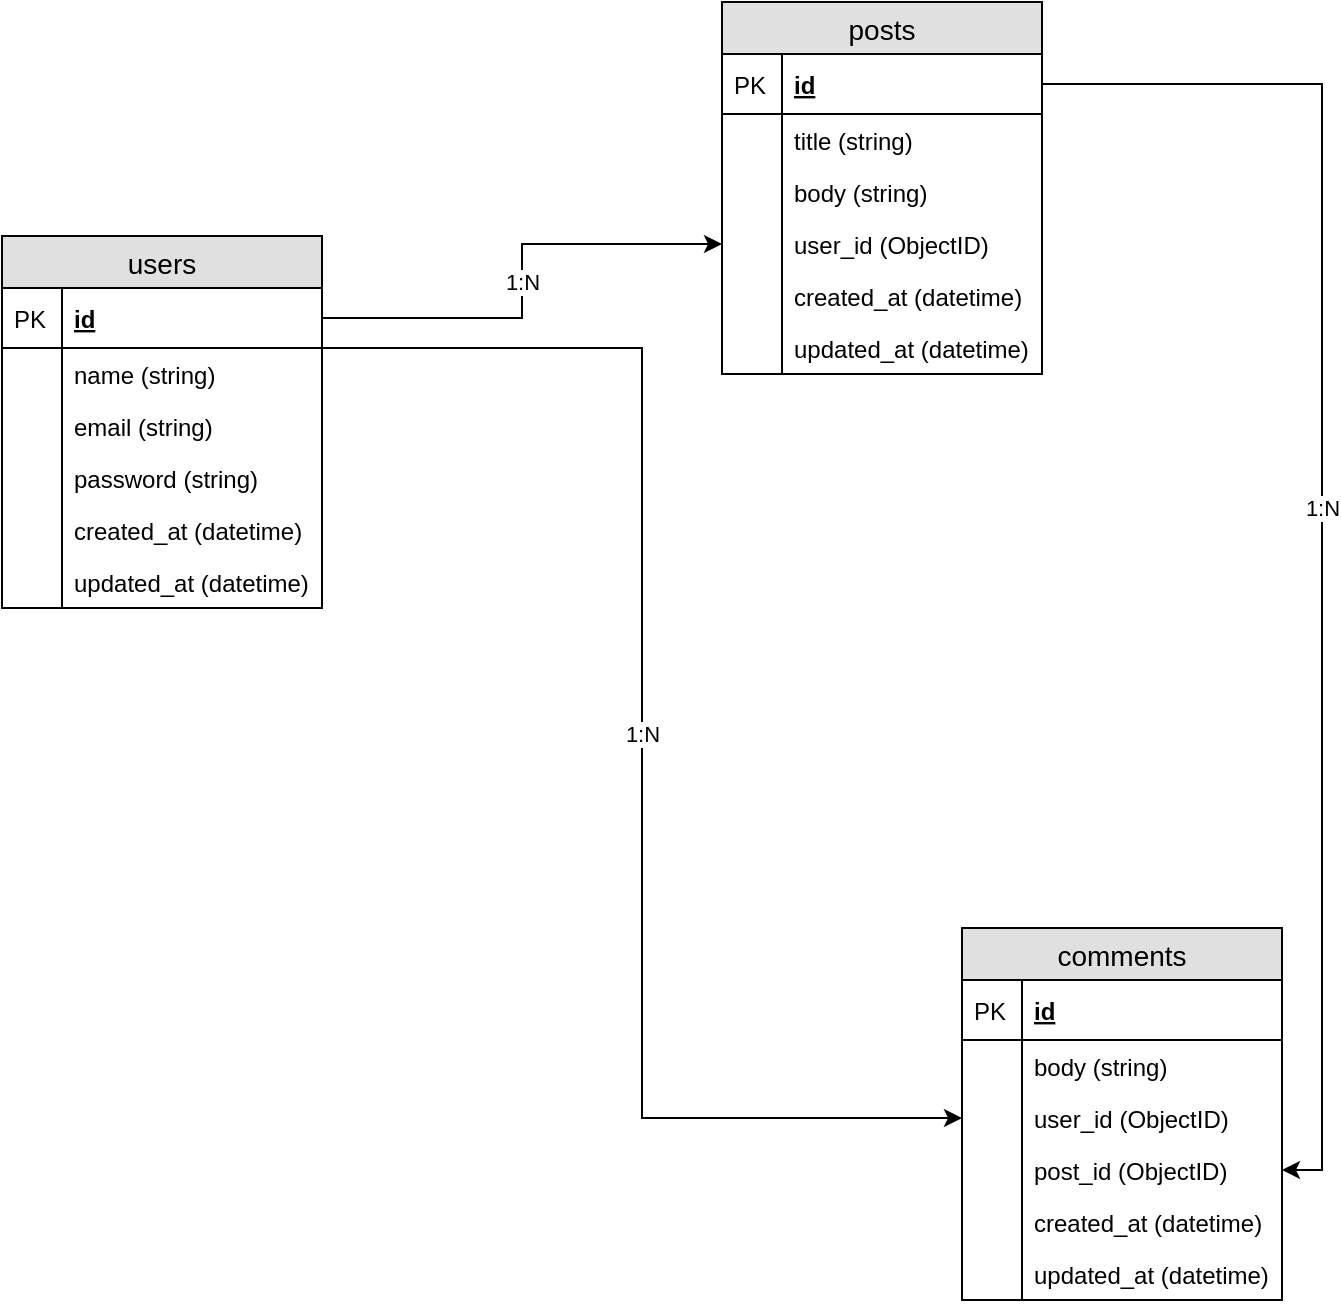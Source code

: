 <mxfile version="11.1.4" type="device"><diagram id="LvzgjHnScykd64BSo8np" name="Page-1"><mxGraphModel dx="1422" dy="854" grid="1" gridSize="10" guides="1" tooltips="1" connect="1" arrows="1" fold="1" page="1" pageScale="1" pageWidth="827" pageHeight="1169" math="0" shadow="0"><root><mxCell id="0"/><mxCell id="1" parent="0"/><mxCell id="BtHr1o578kY8rzZmGMI4-1" value="users" style="swimlane;fontStyle=0;childLayout=stackLayout;horizontal=1;startSize=26;fillColor=#e0e0e0;horizontalStack=0;resizeParent=1;resizeParentMax=0;resizeLast=0;collapsible=1;marginBottom=0;swimlaneFillColor=#ffffff;align=center;fontSize=14;" parent="1" vertex="1"><mxGeometry x="110" y="154" width="160" height="186" as="geometry"/></mxCell><mxCell id="BtHr1o578kY8rzZmGMI4-2" value="id" style="shape=partialRectangle;top=0;left=0;right=0;bottom=1;align=left;verticalAlign=middle;fillColor=none;spacingLeft=34;spacingRight=4;overflow=hidden;rotatable=0;points=[[0,0.5],[1,0.5]];portConstraint=eastwest;dropTarget=0;fontStyle=5;fontSize=12;" parent="BtHr1o578kY8rzZmGMI4-1" vertex="1"><mxGeometry y="26" width="160" height="30" as="geometry"/></mxCell><mxCell id="BtHr1o578kY8rzZmGMI4-3" value="PK" style="shape=partialRectangle;top=0;left=0;bottom=0;fillColor=none;align=left;verticalAlign=middle;spacingLeft=4;spacingRight=4;overflow=hidden;rotatable=0;points=[];portConstraint=eastwest;part=1;fontSize=12;" parent="BtHr1o578kY8rzZmGMI4-2" vertex="1" connectable="0"><mxGeometry width="30" height="30" as="geometry"/></mxCell><mxCell id="BtHr1o578kY8rzZmGMI4-4" value="name (string)" style="shape=partialRectangle;top=0;left=0;right=0;bottom=0;align=left;verticalAlign=top;fillColor=none;spacingLeft=34;spacingRight=4;overflow=hidden;rotatable=0;points=[[0,0.5],[1,0.5]];portConstraint=eastwest;dropTarget=0;fontSize=12;" parent="BtHr1o578kY8rzZmGMI4-1" vertex="1"><mxGeometry y="56" width="160" height="26" as="geometry"/></mxCell><mxCell id="BtHr1o578kY8rzZmGMI4-5" value="" style="shape=partialRectangle;top=0;left=0;bottom=0;fillColor=none;align=left;verticalAlign=top;spacingLeft=4;spacingRight=4;overflow=hidden;rotatable=0;points=[];portConstraint=eastwest;part=1;fontSize=12;" parent="BtHr1o578kY8rzZmGMI4-4" vertex="1" connectable="0"><mxGeometry width="30" height="26" as="geometry"/></mxCell><mxCell id="BtHr1o578kY8rzZmGMI4-6" value="email (string)" style="shape=partialRectangle;top=0;left=0;right=0;bottom=0;align=left;verticalAlign=top;fillColor=none;spacingLeft=34;spacingRight=4;overflow=hidden;rotatable=0;points=[[0,0.5],[1,0.5]];portConstraint=eastwest;dropTarget=0;fontSize=12;" parent="BtHr1o578kY8rzZmGMI4-1" vertex="1"><mxGeometry y="82" width="160" height="26" as="geometry"/></mxCell><mxCell id="BtHr1o578kY8rzZmGMI4-7" value="" style="shape=partialRectangle;top=0;left=0;bottom=0;fillColor=none;align=left;verticalAlign=top;spacingLeft=4;spacingRight=4;overflow=hidden;rotatable=0;points=[];portConstraint=eastwest;part=1;fontSize=12;" parent="BtHr1o578kY8rzZmGMI4-6" vertex="1" connectable="0"><mxGeometry width="30" height="26" as="geometry"/></mxCell><mxCell id="BtHr1o578kY8rzZmGMI4-8" value="password (string)" style="shape=partialRectangle;top=0;left=0;right=0;bottom=0;align=left;verticalAlign=top;fillColor=none;spacingLeft=34;spacingRight=4;overflow=hidden;rotatable=0;points=[[0,0.5],[1,0.5]];portConstraint=eastwest;dropTarget=0;fontSize=12;" parent="BtHr1o578kY8rzZmGMI4-1" vertex="1"><mxGeometry y="108" width="160" height="26" as="geometry"/></mxCell><mxCell id="BtHr1o578kY8rzZmGMI4-9" value="" style="shape=partialRectangle;top=0;left=0;bottom=0;fillColor=none;align=left;verticalAlign=top;spacingLeft=4;spacingRight=4;overflow=hidden;rotatable=0;points=[];portConstraint=eastwest;part=1;fontSize=12;" parent="BtHr1o578kY8rzZmGMI4-8" vertex="1" connectable="0"><mxGeometry width="30" height="26" as="geometry"/></mxCell><mxCell id="BtHr1o578kY8rzZmGMI4-12" value="created_at (datetime)" style="shape=partialRectangle;top=0;left=0;right=0;bottom=0;align=left;verticalAlign=top;fillColor=none;spacingLeft=34;spacingRight=4;overflow=hidden;rotatable=0;points=[[0,0.5],[1,0.5]];portConstraint=eastwest;dropTarget=0;fontSize=12;" parent="BtHr1o578kY8rzZmGMI4-1" vertex="1"><mxGeometry y="134" width="160" height="26" as="geometry"/></mxCell><mxCell id="BtHr1o578kY8rzZmGMI4-13" value="" style="shape=partialRectangle;top=0;left=0;bottom=0;fillColor=none;align=left;verticalAlign=top;spacingLeft=4;spacingRight=4;overflow=hidden;rotatable=0;points=[];portConstraint=eastwest;part=1;fontSize=12;" parent="BtHr1o578kY8rzZmGMI4-12" vertex="1" connectable="0"><mxGeometry width="30" height="26" as="geometry"/></mxCell><mxCell id="BtHr1o578kY8rzZmGMI4-14" value="updated_at (datetime)" style="shape=partialRectangle;top=0;left=0;right=0;bottom=0;align=left;verticalAlign=top;fillColor=none;spacingLeft=34;spacingRight=4;overflow=hidden;rotatable=0;points=[[0,0.5],[1,0.5]];portConstraint=eastwest;dropTarget=0;fontSize=12;" parent="BtHr1o578kY8rzZmGMI4-1" vertex="1"><mxGeometry y="160" width="160" height="26" as="geometry"/></mxCell><mxCell id="BtHr1o578kY8rzZmGMI4-15" value="" style="shape=partialRectangle;top=0;left=0;bottom=0;fillColor=none;align=left;verticalAlign=top;spacingLeft=4;spacingRight=4;overflow=hidden;rotatable=0;points=[];portConstraint=eastwest;part=1;fontSize=12;" parent="BtHr1o578kY8rzZmGMI4-14" vertex="1" connectable="0"><mxGeometry width="30" height="26" as="geometry"/></mxCell><mxCell id="BtHr1o578kY8rzZmGMI4-16" value="posts" style="swimlane;fontStyle=0;childLayout=stackLayout;horizontal=1;startSize=26;fillColor=#e0e0e0;horizontalStack=0;resizeParent=1;resizeParentMax=0;resizeLast=0;collapsible=1;marginBottom=0;swimlaneFillColor=#ffffff;align=center;fontSize=14;" parent="1" vertex="1"><mxGeometry x="470" y="37" width="160" height="186" as="geometry"/></mxCell><mxCell id="BtHr1o578kY8rzZmGMI4-17" value="id" style="shape=partialRectangle;top=0;left=0;right=0;bottom=1;align=left;verticalAlign=middle;fillColor=none;spacingLeft=34;spacingRight=4;overflow=hidden;rotatable=0;points=[[0,0.5],[1,0.5]];portConstraint=eastwest;dropTarget=0;fontStyle=5;fontSize=12;" parent="BtHr1o578kY8rzZmGMI4-16" vertex="1"><mxGeometry y="26" width="160" height="30" as="geometry"/></mxCell><mxCell id="BtHr1o578kY8rzZmGMI4-18" value="PK" style="shape=partialRectangle;top=0;left=0;bottom=0;fillColor=none;align=left;verticalAlign=middle;spacingLeft=4;spacingRight=4;overflow=hidden;rotatable=0;points=[];portConstraint=eastwest;part=1;fontSize=12;" parent="BtHr1o578kY8rzZmGMI4-17" vertex="1" connectable="0"><mxGeometry width="30" height="30" as="geometry"/></mxCell><mxCell id="BtHr1o578kY8rzZmGMI4-19" value="title (string)" style="shape=partialRectangle;top=0;left=0;right=0;bottom=0;align=left;verticalAlign=top;fillColor=none;spacingLeft=34;spacingRight=4;overflow=hidden;rotatable=0;points=[[0,0.5],[1,0.5]];portConstraint=eastwest;dropTarget=0;fontSize=12;" parent="BtHr1o578kY8rzZmGMI4-16" vertex="1"><mxGeometry y="56" width="160" height="26" as="geometry"/></mxCell><mxCell id="BtHr1o578kY8rzZmGMI4-20" value="" style="shape=partialRectangle;top=0;left=0;bottom=0;fillColor=none;align=left;verticalAlign=top;spacingLeft=4;spacingRight=4;overflow=hidden;rotatable=0;points=[];portConstraint=eastwest;part=1;fontSize=12;" parent="BtHr1o578kY8rzZmGMI4-19" vertex="1" connectable="0"><mxGeometry width="30" height="26" as="geometry"/></mxCell><mxCell id="BtHr1o578kY8rzZmGMI4-21" value="body (string)" style="shape=partialRectangle;top=0;left=0;right=0;bottom=0;align=left;verticalAlign=top;fillColor=none;spacingLeft=34;spacingRight=4;overflow=hidden;rotatable=0;points=[[0,0.5],[1,0.5]];portConstraint=eastwest;dropTarget=0;fontSize=12;" parent="BtHr1o578kY8rzZmGMI4-16" vertex="1"><mxGeometry y="82" width="160" height="26" as="geometry"/></mxCell><mxCell id="BtHr1o578kY8rzZmGMI4-22" value="" style="shape=partialRectangle;top=0;left=0;bottom=0;fillColor=none;align=left;verticalAlign=top;spacingLeft=4;spacingRight=4;overflow=hidden;rotatable=0;points=[];portConstraint=eastwest;part=1;fontSize=12;" parent="BtHr1o578kY8rzZmGMI4-21" vertex="1" connectable="0"><mxGeometry width="30" height="26" as="geometry"/></mxCell><mxCell id="BtHr1o578kY8rzZmGMI4-23" value="user_id (ObjectID)" style="shape=partialRectangle;top=0;left=0;right=0;bottom=0;align=left;verticalAlign=top;fillColor=none;spacingLeft=34;spacingRight=4;overflow=hidden;rotatable=0;points=[[0,0.5],[1,0.5]];portConstraint=eastwest;dropTarget=0;fontSize=12;" parent="BtHr1o578kY8rzZmGMI4-16" vertex="1"><mxGeometry y="108" width="160" height="26" as="geometry"/></mxCell><mxCell id="BtHr1o578kY8rzZmGMI4-24" value="" style="shape=partialRectangle;top=0;left=0;bottom=0;fillColor=none;align=left;verticalAlign=top;spacingLeft=4;spacingRight=4;overflow=hidden;rotatable=0;points=[];portConstraint=eastwest;part=1;fontSize=12;" parent="BtHr1o578kY8rzZmGMI4-23" vertex="1" connectable="0"><mxGeometry width="30" height="26" as="geometry"/></mxCell><mxCell id="BtHr1o578kY8rzZmGMI4-25" value="created_at (datetime)" style="shape=partialRectangle;top=0;left=0;right=0;bottom=0;align=left;verticalAlign=top;fillColor=none;spacingLeft=34;spacingRight=4;overflow=hidden;rotatable=0;points=[[0,0.5],[1,0.5]];portConstraint=eastwest;dropTarget=0;fontSize=12;" parent="BtHr1o578kY8rzZmGMI4-16" vertex="1"><mxGeometry y="134" width="160" height="26" as="geometry"/></mxCell><mxCell id="BtHr1o578kY8rzZmGMI4-26" value="" style="shape=partialRectangle;top=0;left=0;bottom=0;fillColor=none;align=left;verticalAlign=top;spacingLeft=4;spacingRight=4;overflow=hidden;rotatable=0;points=[];portConstraint=eastwest;part=1;fontSize=12;" parent="BtHr1o578kY8rzZmGMI4-25" vertex="1" connectable="0"><mxGeometry width="30" height="26" as="geometry"/></mxCell><mxCell id="BtHr1o578kY8rzZmGMI4-27" value="updated_at (datetime)" style="shape=partialRectangle;top=0;left=0;right=0;bottom=0;align=left;verticalAlign=top;fillColor=none;spacingLeft=34;spacingRight=4;overflow=hidden;rotatable=0;points=[[0,0.5],[1,0.5]];portConstraint=eastwest;dropTarget=0;fontSize=12;" parent="BtHr1o578kY8rzZmGMI4-16" vertex="1"><mxGeometry y="160" width="160" height="26" as="geometry"/></mxCell><mxCell id="BtHr1o578kY8rzZmGMI4-28" value="" style="shape=partialRectangle;top=0;left=0;bottom=0;fillColor=none;align=left;verticalAlign=top;spacingLeft=4;spacingRight=4;overflow=hidden;rotatable=0;points=[];portConstraint=eastwest;part=1;fontSize=12;" parent="BtHr1o578kY8rzZmGMI4-27" vertex="1" connectable="0"><mxGeometry width="30" height="26" as="geometry"/></mxCell><mxCell id="BtHr1o578kY8rzZmGMI4-29" value="comments" style="swimlane;fontStyle=0;childLayout=stackLayout;horizontal=1;startSize=26;fillColor=#e0e0e0;horizontalStack=0;resizeParent=1;resizeParentMax=0;resizeLast=0;collapsible=1;marginBottom=0;swimlaneFillColor=#ffffff;align=center;fontSize=14;" parent="1" vertex="1"><mxGeometry x="590" y="500" width="160" height="186" as="geometry"/></mxCell><mxCell id="BtHr1o578kY8rzZmGMI4-30" value="id" style="shape=partialRectangle;top=0;left=0;right=0;bottom=1;align=left;verticalAlign=middle;fillColor=none;spacingLeft=34;spacingRight=4;overflow=hidden;rotatable=0;points=[[0,0.5],[1,0.5]];portConstraint=eastwest;dropTarget=0;fontStyle=5;fontSize=12;" parent="BtHr1o578kY8rzZmGMI4-29" vertex="1"><mxGeometry y="26" width="160" height="30" as="geometry"/></mxCell><mxCell id="BtHr1o578kY8rzZmGMI4-31" value="PK" style="shape=partialRectangle;top=0;left=0;bottom=0;fillColor=none;align=left;verticalAlign=middle;spacingLeft=4;spacingRight=4;overflow=hidden;rotatable=0;points=[];portConstraint=eastwest;part=1;fontSize=12;" parent="BtHr1o578kY8rzZmGMI4-30" vertex="1" connectable="0"><mxGeometry width="30" height="30" as="geometry"/></mxCell><mxCell id="BtHr1o578kY8rzZmGMI4-34" value="body (string)" style="shape=partialRectangle;top=0;left=0;right=0;bottom=0;align=left;verticalAlign=top;fillColor=none;spacingLeft=34;spacingRight=4;overflow=hidden;rotatable=0;points=[[0,0.5],[1,0.5]];portConstraint=eastwest;dropTarget=0;fontSize=12;" parent="BtHr1o578kY8rzZmGMI4-29" vertex="1"><mxGeometry y="56" width="160" height="26" as="geometry"/></mxCell><mxCell id="BtHr1o578kY8rzZmGMI4-35" value="" style="shape=partialRectangle;top=0;left=0;bottom=0;fillColor=none;align=left;verticalAlign=top;spacingLeft=4;spacingRight=4;overflow=hidden;rotatable=0;points=[];portConstraint=eastwest;part=1;fontSize=12;" parent="BtHr1o578kY8rzZmGMI4-34" vertex="1" connectable="0"><mxGeometry width="30" height="26" as="geometry"/></mxCell><mxCell id="BtHr1o578kY8rzZmGMI4-36" value="user_id (ObjectID)" style="shape=partialRectangle;top=0;left=0;right=0;bottom=0;align=left;verticalAlign=top;fillColor=none;spacingLeft=34;spacingRight=4;overflow=hidden;rotatable=0;points=[[0,0.5],[1,0.5]];portConstraint=eastwest;dropTarget=0;fontSize=12;" parent="BtHr1o578kY8rzZmGMI4-29" vertex="1"><mxGeometry y="82" width="160" height="26" as="geometry"/></mxCell><mxCell id="BtHr1o578kY8rzZmGMI4-37" value="" style="shape=partialRectangle;top=0;left=0;bottom=0;fillColor=none;align=left;verticalAlign=top;spacingLeft=4;spacingRight=4;overflow=hidden;rotatable=0;points=[];portConstraint=eastwest;part=1;fontSize=12;" parent="BtHr1o578kY8rzZmGMI4-36" vertex="1" connectable="0"><mxGeometry width="30" height="26" as="geometry"/></mxCell><mxCell id="BtHr1o578kY8rzZmGMI4-42" value="post_id (ObjectID)" style="shape=partialRectangle;top=0;left=0;right=0;bottom=0;align=left;verticalAlign=top;fillColor=none;spacingLeft=34;spacingRight=4;overflow=hidden;rotatable=0;points=[[0,0.5],[1,0.5]];portConstraint=eastwest;dropTarget=0;fontSize=12;" parent="BtHr1o578kY8rzZmGMI4-29" vertex="1"><mxGeometry y="108" width="160" height="26" as="geometry"/></mxCell><mxCell id="BtHr1o578kY8rzZmGMI4-43" value="" style="shape=partialRectangle;top=0;left=0;bottom=0;fillColor=none;align=left;verticalAlign=top;spacingLeft=4;spacingRight=4;overflow=hidden;rotatable=0;points=[];portConstraint=eastwest;part=1;fontSize=12;" parent="BtHr1o578kY8rzZmGMI4-42" vertex="1" connectable="0"><mxGeometry width="30" height="26" as="geometry"/></mxCell><mxCell id="BtHr1o578kY8rzZmGMI4-38" value="created_at (datetime)" style="shape=partialRectangle;top=0;left=0;right=0;bottom=0;align=left;verticalAlign=top;fillColor=none;spacingLeft=34;spacingRight=4;overflow=hidden;rotatable=0;points=[[0,0.5],[1,0.5]];portConstraint=eastwest;dropTarget=0;fontSize=12;" parent="BtHr1o578kY8rzZmGMI4-29" vertex="1"><mxGeometry y="134" width="160" height="26" as="geometry"/></mxCell><mxCell id="BtHr1o578kY8rzZmGMI4-39" value="" style="shape=partialRectangle;top=0;left=0;bottom=0;fillColor=none;align=left;verticalAlign=top;spacingLeft=4;spacingRight=4;overflow=hidden;rotatable=0;points=[];portConstraint=eastwest;part=1;fontSize=12;" parent="BtHr1o578kY8rzZmGMI4-38" vertex="1" connectable="0"><mxGeometry width="30" height="26" as="geometry"/></mxCell><mxCell id="BtHr1o578kY8rzZmGMI4-40" value="updated_at (datetime)" style="shape=partialRectangle;top=0;left=0;right=0;bottom=0;align=left;verticalAlign=top;fillColor=none;spacingLeft=34;spacingRight=4;overflow=hidden;rotatable=0;points=[[0,0.5],[1,0.5]];portConstraint=eastwest;dropTarget=0;fontSize=12;" parent="BtHr1o578kY8rzZmGMI4-29" vertex="1"><mxGeometry y="160" width="160" height="26" as="geometry"/></mxCell><mxCell id="BtHr1o578kY8rzZmGMI4-41" value="" style="shape=partialRectangle;top=0;left=0;bottom=0;fillColor=none;align=left;verticalAlign=top;spacingLeft=4;spacingRight=4;overflow=hidden;rotatable=0;points=[];portConstraint=eastwest;part=1;fontSize=12;" parent="BtHr1o578kY8rzZmGMI4-40" vertex="1" connectable="0"><mxGeometry width="30" height="26" as="geometry"/></mxCell><mxCell id="BtHr1o578kY8rzZmGMI4-44" value="1:N" style="edgeStyle=orthogonalEdgeStyle;rounded=0;orthogonalLoop=1;jettySize=auto;html=1;entryX=0;entryY=0.5;entryDx=0;entryDy=0;" parent="1" source="BtHr1o578kY8rzZmGMI4-2" target="BtHr1o578kY8rzZmGMI4-23" edge="1"><mxGeometry relative="1" as="geometry"/></mxCell><mxCell id="BtHr1o578kY8rzZmGMI4-45" value="1:N" style="edgeStyle=orthogonalEdgeStyle;rounded=0;orthogonalLoop=1;jettySize=auto;html=1;entryX=0;entryY=0.5;entryDx=0;entryDy=0;" parent="1" source="BtHr1o578kY8rzZmGMI4-2" target="BtHr1o578kY8rzZmGMI4-36" edge="1"><mxGeometry relative="1" as="geometry"><Array as="points"><mxPoint x="430" y="210"/><mxPoint x="430" y="595"/></Array></mxGeometry></mxCell><mxCell id="BtHr1o578kY8rzZmGMI4-46" value="1:N" style="edgeStyle=orthogonalEdgeStyle;rounded=0;orthogonalLoop=1;jettySize=auto;html=1;entryX=1;entryY=0.5;entryDx=0;entryDy=0;" parent="1" source="BtHr1o578kY8rzZmGMI4-17" target="BtHr1o578kY8rzZmGMI4-42" edge="1"><mxGeometry relative="1" as="geometry"/></mxCell></root></mxGraphModel></diagram></mxfile>